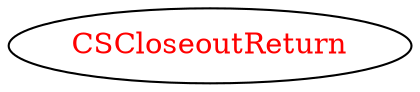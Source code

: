 digraph dependencyGraph {
 concentrate=true;
 ranksep="2.0";
 rankdir="LR"; 
 splines="ortho";
"CSCloseoutReturn" [fontcolor="red"];
}